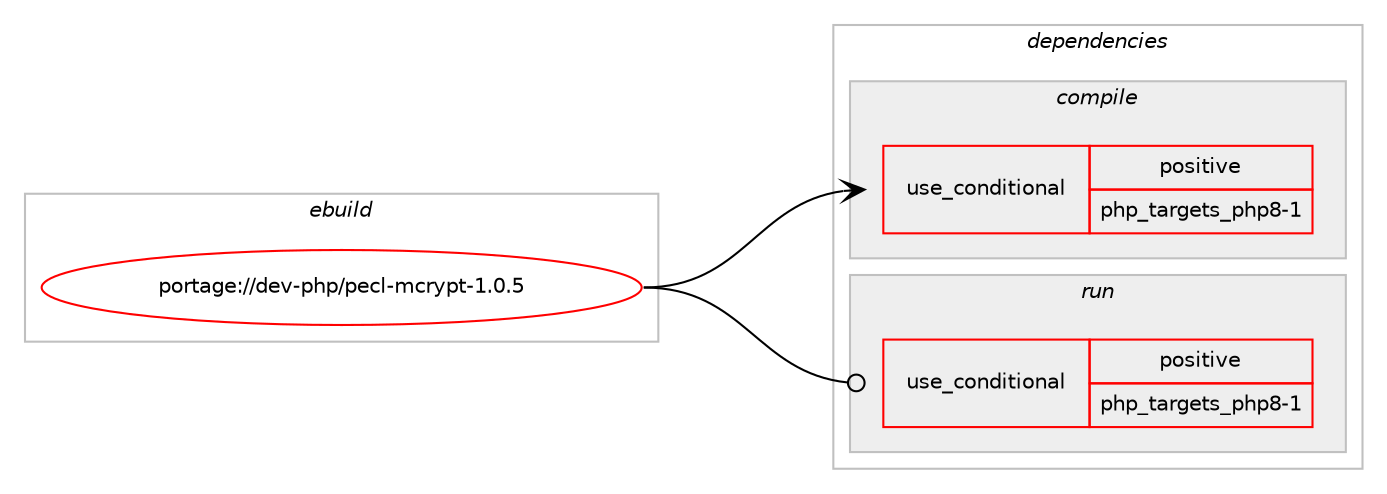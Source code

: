 digraph prolog {

# *************
# Graph options
# *************

newrank=true;
concentrate=true;
compound=true;
graph [rankdir=LR,fontname=Helvetica,fontsize=10,ranksep=1.5];#, ranksep=2.5, nodesep=0.2];
edge  [arrowhead=vee];
node  [fontname=Helvetica,fontsize=10];

# **********
# The ebuild
# **********

subgraph cluster_leftcol {
color=gray;
rank=same;
label=<<i>ebuild</i>>;
id [label="portage://dev-php/pecl-mcrypt-1.0.5", color=red, width=4, href="../dev-php/pecl-mcrypt-1.0.5.svg"];
}

# ****************
# The dependencies
# ****************

subgraph cluster_midcol {
color=gray;
label=<<i>dependencies</i>>;
subgraph cluster_compile {
fillcolor="#eeeeee";
style=filled;
label=<<i>compile</i>>;
subgraph cond29367 {
dependency70304 [label=<<TABLE BORDER="0" CELLBORDER="1" CELLSPACING="0" CELLPADDING="4"><TR><TD ROWSPAN="3" CELLPADDING="10">use_conditional</TD></TR><TR><TD>positive</TD></TR><TR><TD>php_targets_php8-1</TD></TR></TABLE>>, shape=none, color=red];
# *** BEGIN UNKNOWN DEPENDENCY TYPE (TODO) ***
# dependency70304 -> package_dependency(portage://dev-php/pecl-mcrypt-1.0.5,install,no,dev-lang,php,none,[,,],[slot(8.1)],[])
# *** END UNKNOWN DEPENDENCY TYPE (TODO) ***

}
id:e -> dependency70304:w [weight=20,style="solid",arrowhead="vee"];
# *** BEGIN UNKNOWN DEPENDENCY TYPE (TODO) ***
# id -> package_dependency(portage://dev-php/pecl-mcrypt-1.0.5,install,no,dev-libs,libltdl,none,[,,],[],[])
# *** END UNKNOWN DEPENDENCY TYPE (TODO) ***

# *** BEGIN UNKNOWN DEPENDENCY TYPE (TODO) ***
# id -> package_dependency(portage://dev-php/pecl-mcrypt-1.0.5,install,no,dev-libs,libmcrypt,none,[,,],[],[])
# *** END UNKNOWN DEPENDENCY TYPE (TODO) ***

}
subgraph cluster_compileandrun {
fillcolor="#eeeeee";
style=filled;
label=<<i>compile and run</i>>;
}
subgraph cluster_run {
fillcolor="#eeeeee";
style=filled;
label=<<i>run</i>>;
subgraph cond29368 {
dependency70305 [label=<<TABLE BORDER="0" CELLBORDER="1" CELLSPACING="0" CELLPADDING="4"><TR><TD ROWSPAN="3" CELLPADDING="10">use_conditional</TD></TR><TR><TD>positive</TD></TR><TR><TD>php_targets_php8-1</TD></TR></TABLE>>, shape=none, color=red];
# *** BEGIN UNKNOWN DEPENDENCY TYPE (TODO) ***
# dependency70305 -> package_dependency(portage://dev-php/pecl-mcrypt-1.0.5,run,no,dev-lang,php,none,[,,],[slot(8.1)],[])
# *** END UNKNOWN DEPENDENCY TYPE (TODO) ***

}
id:e -> dependency70305:w [weight=20,style="solid",arrowhead="odot"];
# *** BEGIN UNKNOWN DEPENDENCY TYPE (TODO) ***
# id -> package_dependency(portage://dev-php/pecl-mcrypt-1.0.5,run,no,dev-libs,libltdl,none,[,,],[],[])
# *** END UNKNOWN DEPENDENCY TYPE (TODO) ***

# *** BEGIN UNKNOWN DEPENDENCY TYPE (TODO) ***
# id -> package_dependency(portage://dev-php/pecl-mcrypt-1.0.5,run,no,dev-libs,libmcrypt,none,[,,],[],[])
# *** END UNKNOWN DEPENDENCY TYPE (TODO) ***

}
}

# **************
# The candidates
# **************

subgraph cluster_choices {
rank=same;
color=gray;
label=<<i>candidates</i>>;

}

}
